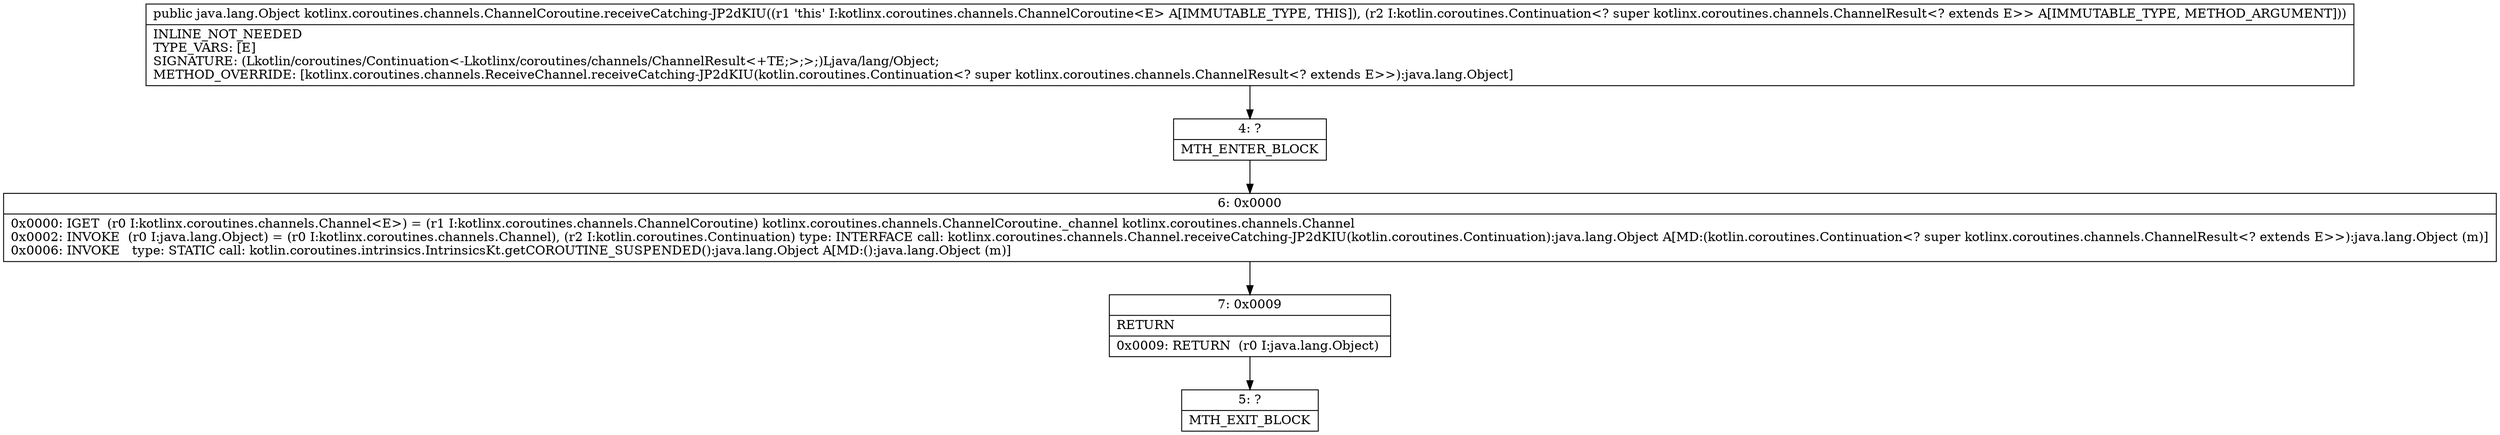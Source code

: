 digraph "CFG forkotlinx.coroutines.channels.ChannelCoroutine.receiveCatching\-JP2dKIU(Lkotlin\/coroutines\/Continuation;)Ljava\/lang\/Object;" {
Node_4 [shape=record,label="{4\:\ ?|MTH_ENTER_BLOCK\l}"];
Node_6 [shape=record,label="{6\:\ 0x0000|0x0000: IGET  (r0 I:kotlinx.coroutines.channels.Channel\<E\>) = (r1 I:kotlinx.coroutines.channels.ChannelCoroutine) kotlinx.coroutines.channels.ChannelCoroutine._channel kotlinx.coroutines.channels.Channel \l0x0002: INVOKE  (r0 I:java.lang.Object) = (r0 I:kotlinx.coroutines.channels.Channel), (r2 I:kotlin.coroutines.Continuation) type: INTERFACE call: kotlinx.coroutines.channels.Channel.receiveCatching\-JP2dKIU(kotlin.coroutines.Continuation):java.lang.Object A[MD:(kotlin.coroutines.Continuation\<? super kotlinx.coroutines.channels.ChannelResult\<? extends E\>\>):java.lang.Object (m)]\l0x0006: INVOKE   type: STATIC call: kotlin.coroutines.intrinsics.IntrinsicsKt.getCOROUTINE_SUSPENDED():java.lang.Object A[MD:():java.lang.Object (m)]\l}"];
Node_7 [shape=record,label="{7\:\ 0x0009|RETURN\l|0x0009: RETURN  (r0 I:java.lang.Object) \l}"];
Node_5 [shape=record,label="{5\:\ ?|MTH_EXIT_BLOCK\l}"];
MethodNode[shape=record,label="{public java.lang.Object kotlinx.coroutines.channels.ChannelCoroutine.receiveCatching\-JP2dKIU((r1 'this' I:kotlinx.coroutines.channels.ChannelCoroutine\<E\> A[IMMUTABLE_TYPE, THIS]), (r2 I:kotlin.coroutines.Continuation\<? super kotlinx.coroutines.channels.ChannelResult\<? extends E\>\> A[IMMUTABLE_TYPE, METHOD_ARGUMENT]))  | INLINE_NOT_NEEDED\lTYPE_VARS: [E]\lSIGNATURE: (Lkotlin\/coroutines\/Continuation\<\-Lkotlinx\/coroutines\/channels\/ChannelResult\<+TE;\>;\>;)Ljava\/lang\/Object;\lMETHOD_OVERRIDE: [kotlinx.coroutines.channels.ReceiveChannel.receiveCatching\-JP2dKIU(kotlin.coroutines.Continuation\<? super kotlinx.coroutines.channels.ChannelResult\<? extends E\>\>):java.lang.Object]\l}"];
MethodNode -> Node_4;Node_4 -> Node_6;
Node_6 -> Node_7;
Node_7 -> Node_5;
}

